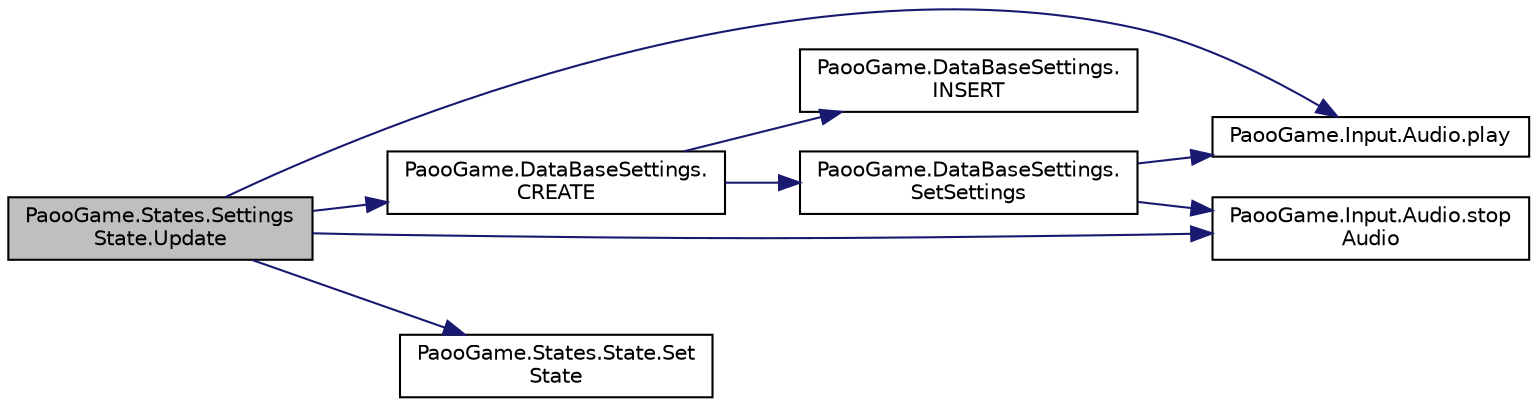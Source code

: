 digraph "PaooGame.States.SettingsState.Update"
{
 // INTERACTIVE_SVG=YES
 // LATEX_PDF_SIZE
  edge [fontname="Helvetica",fontsize="10",labelfontname="Helvetica",labelfontsize="10"];
  node [fontname="Helvetica",fontsize="10",shape=record];
  rankdir="LR";
  Node1 [label="PaooGame.States.Settings\lState.Update",height=0.2,width=0.4,color="black", fillcolor="grey75", style="filled", fontcolor="black",tooltip="Actualizeaza starea curenta a meniului."];
  Node1 -> Node2 [color="midnightblue",fontsize="10",style="solid",fontname="Helvetica"];
  Node2 [label="PaooGame.DataBaseSettings.\lCREATE",height=0.2,width=0.4,color="black", fillcolor="white", style="filled",URL="$class_paoo_game_1_1_data_base_settings.html#a3ca1fa8d1501043bc5107bc386dbf993",tooltip="Va gestiona baza de date(din ea voi apela celelalte metode - adaugare inregistrare,..."];
  Node2 -> Node3 [color="midnightblue",fontsize="10",style="solid",fontname="Helvetica"];
  Node3 [label="PaooGame.DataBaseSettings.\lINSERT",height=0.2,width=0.4,color="black", fillcolor="white", style="filled",URL="$class_paoo_game_1_1_data_base_settings.html#a3b5303424737c1d91978d7ac1871270c",tooltip="Va insera setarile in baza de date."];
  Node2 -> Node4 [color="midnightblue",fontsize="10",style="solid",fontname="Helvetica"];
  Node4 [label="PaooGame.DataBaseSettings.\lSetSettings",height=0.2,width=0.4,color="black", fillcolor="white", style="filled",URL="$class_paoo_game_1_1_data_base_settings.html#af1fd0053ce1bfc38d5792a94136177f8",tooltip="Va restaura setarile din baza de date."];
  Node4 -> Node5 [color="midnightblue",fontsize="10",style="solid",fontname="Helvetica"];
  Node5 [label="PaooGame.Input.Audio.play",height=0.2,width=0.4,color="black", fillcolor="white", style="filled",URL="$class_paoo_game_1_1_input_1_1_audio.html#a8234035f0828ea19a2fb2066ce976bd6",tooltip="Pornirea clipului audio."];
  Node4 -> Node6 [color="midnightblue",fontsize="10",style="solid",fontname="Helvetica"];
  Node6 [label="PaooGame.Input.Audio.stop\lAudio",height=0.2,width=0.4,color="black", fillcolor="white", style="filled",URL="$class_paoo_game_1_1_input_1_1_audio.html#a6c5c17935b9ea68075a92f7f28b3d9df",tooltip="Oprirea clipului audio."];
  Node1 -> Node5 [color="midnightblue",fontsize="10",style="solid",fontname="Helvetica"];
  Node1 -> Node7 [color="midnightblue",fontsize="10",style="solid",fontname="Helvetica"];
  Node7 [label="PaooGame.States.State.Set\lState",height=0.2,width=0.4,color="black", fillcolor="white", style="filled",URL="$class_paoo_game_1_1_states_1_1_state.html#a9219295fa9fb713e7fa21fe052d80591",tooltip="se va modifica valoarea lui currentState in timpul joclui."];
  Node1 -> Node6 [color="midnightblue",fontsize="10",style="solid",fontname="Helvetica"];
}
